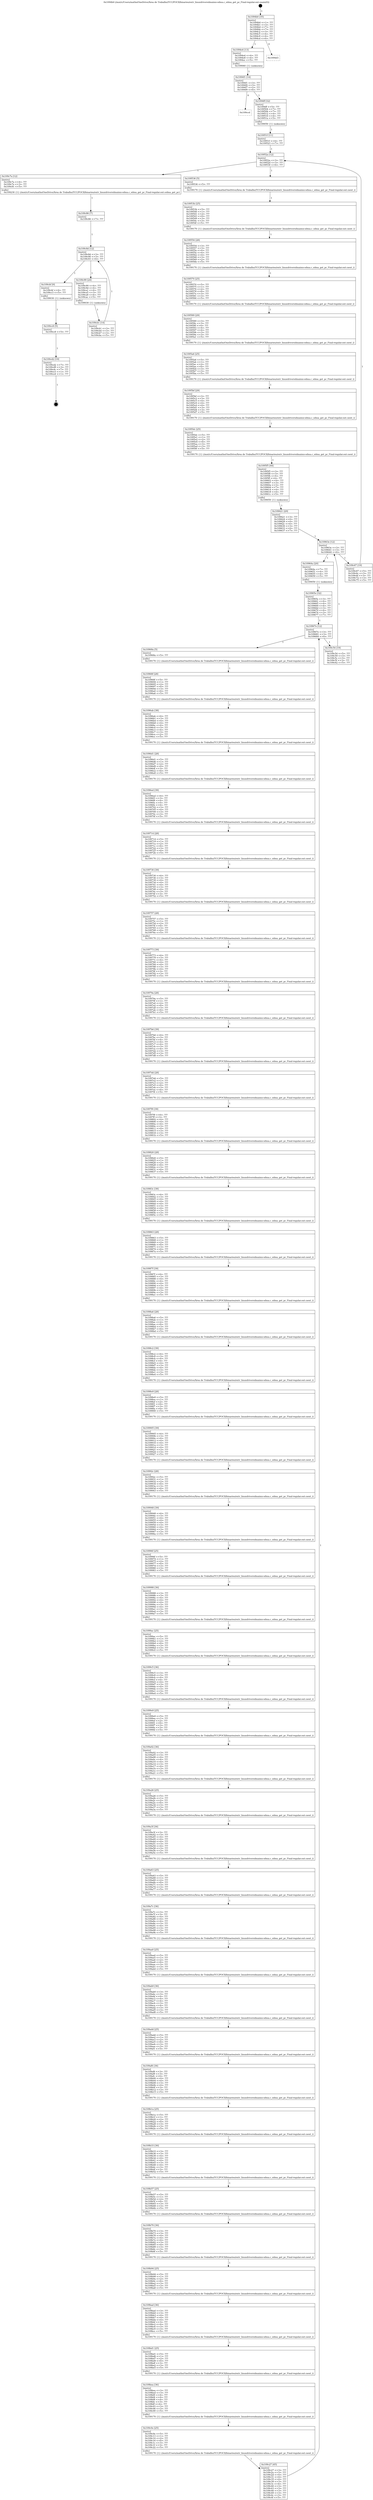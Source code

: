 digraph "0x1094b0" {
  label = "0x1094b0 (/mnt/c/Users/mathe/OneDrive/Área de Trabalho/TCC/POCII/binaries/extr_linuxdriversdmaimx-sdma.c_sdma_get_pc_Final-regular.out::main(0))"
  labelloc = "t"
  node[shape=record]

  Entry [label="",width=0.3,height=0.3,shape=circle,fillcolor=black,style=filled]
  "0x1094b0" [label="{
     0x1094b0 [35]\l
     | [instrs]\l
     &nbsp;&nbsp;0x1094b0 \<+1\>: ???\l
     &nbsp;&nbsp;0x1094b1 \<+3\>: ???\l
     &nbsp;&nbsp;0x1094b4 \<+7\>: ???\l
     &nbsp;&nbsp;0x1094bb \<+7\>: ???\l
     &nbsp;&nbsp;0x1094c2 \<+3\>: ???\l
     &nbsp;&nbsp;0x1094c5 \<+4\>: ???\l
     &nbsp;&nbsp;0x1094c9 \<+4\>: ???\l
     &nbsp;&nbsp;0x1094cd \<+6\>: ???\l
  }"]
  "0x1094e4" [label="{
     0x1094e4 [13]\l
     | [instrs]\l
     &nbsp;&nbsp;0x1094e4 \<+4\>: ???\l
     &nbsp;&nbsp;0x1094e8 \<+4\>: ???\l
     &nbsp;&nbsp;0x1094ec \<+5\>: ???\l
     | [calls]\l
     &nbsp;&nbsp;0x109060 \{1\} (unknown)\l
  }"]
  "0x1094d3" [label="{
     0x1094d3\l
  }", style=dashed]
  "0x1094f1" [label="{
     0x1094f1 [14]\l
     | [instrs]\l
     &nbsp;&nbsp;0x1094f1 \<+3\>: ???\l
     &nbsp;&nbsp;0x1094f4 \<+3\>: ???\l
     &nbsp;&nbsp;0x1094f7 \<+2\>: ???\l
     &nbsp;&nbsp;0x1094f9 \<+6\>: ???\l
  }"]
  "0x109ccd" [label="{
     0x109ccd\l
  }", style=dashed]
  "0x1094ff" [label="{
     0x1094ff [32]\l
     | [instrs]\l
     &nbsp;&nbsp;0x1094ff \<+5\>: ???\l
     &nbsp;&nbsp;0x109504 \<+7\>: ???\l
     &nbsp;&nbsp;0x10950b \<+7\>: ???\l
     &nbsp;&nbsp;0x109512 \<+4\>: ???\l
     &nbsp;&nbsp;0x109516 \<+4\>: ???\l
     &nbsp;&nbsp;0x10951a \<+5\>: ???\l
     | [calls]\l
     &nbsp;&nbsp;0x109050 \{1\} (unknown)\l
  }"]
  Exit [label="",width=0.3,height=0.3,shape=circle,fillcolor=black,style=filled,peripheries=2]
  "0x10952a" [label="{
     0x10952a [12]\l
     | [instrs]\l
     &nbsp;&nbsp;0x10952a \<+3\>: ???\l
     &nbsp;&nbsp;0x10952d \<+3\>: ???\l
     &nbsp;&nbsp;0x109530 \<+6\>: ???\l
  }"]
  "0x109c7a" [label="{
     0x109c7a [12]\l
     | [instrs]\l
     &nbsp;&nbsp;0x109c7a \<+4\>: ???\l
     &nbsp;&nbsp;0x109c7e \<+3\>: ???\l
     &nbsp;&nbsp;0x109c81 \<+5\>: ???\l
     | [calls]\l
     &nbsp;&nbsp;0x109230 \{1\} (/mnt/c/Users/mathe/OneDrive/Área de Trabalho/TCC/POCII/binaries/extr_linuxdriversdmaimx-sdma.c_sdma_get_pc_Final-regular.out::sdma_get_pc)\l
  }"]
  "0x109536" [label="{
     0x109536 [5]\l
     | [instrs]\l
     &nbsp;&nbsp;0x109536 \<+5\>: ???\l
     | [calls]\l
     &nbsp;&nbsp;0x109170 \{1\} (/mnt/c/Users/mathe/OneDrive/Área de Trabalho/TCC/POCII/binaries/extr_linuxdriversdmaimx-sdma.c_sdma_get_pc_Final-regular.out::next_i)\l
  }"]
  "0x10953b" [label="{
     0x10953b [25]\l
     | [instrs]\l
     &nbsp;&nbsp;0x10953b \<+5\>: ???\l
     &nbsp;&nbsp;0x109540 \<+1\>: ???\l
     &nbsp;&nbsp;0x109541 \<+2\>: ???\l
     &nbsp;&nbsp;0x109543 \<+6\>: ???\l
     &nbsp;&nbsp;0x109549 \<+3\>: ???\l
     &nbsp;&nbsp;0x10954c \<+3\>: ???\l
     &nbsp;&nbsp;0x10954f \<+5\>: ???\l
     | [calls]\l
     &nbsp;&nbsp;0x109170 \{1\} (/mnt/c/Users/mathe/OneDrive/Área de Trabalho/TCC/POCII/binaries/extr_linuxdriversdmaimx-sdma.c_sdma_get_pc_Final-regular.out::next_i)\l
  }"]
  "0x109554" [label="{
     0x109554 [28]\l
     | [instrs]\l
     &nbsp;&nbsp;0x109554 \<+3\>: ???\l
     &nbsp;&nbsp;0x109557 \<+3\>: ???\l
     &nbsp;&nbsp;0x10955a \<+4\>: ???\l
     &nbsp;&nbsp;0x10955e \<+4\>: ???\l
     &nbsp;&nbsp;0x109562 \<+4\>: ???\l
     &nbsp;&nbsp;0x109566 \<+3\>: ???\l
     &nbsp;&nbsp;0x109569 \<+2\>: ???\l
     &nbsp;&nbsp;0x10956b \<+5\>: ???\l
     | [calls]\l
     &nbsp;&nbsp;0x109170 \{1\} (/mnt/c/Users/mathe/OneDrive/Área de Trabalho/TCC/POCII/binaries/extr_linuxdriversdmaimx-sdma.c_sdma_get_pc_Final-regular.out::next_i)\l
  }"]
  "0x109570" [label="{
     0x109570 [25]\l
     | [instrs]\l
     &nbsp;&nbsp;0x109570 \<+5\>: ???\l
     &nbsp;&nbsp;0x109575 \<+1\>: ???\l
     &nbsp;&nbsp;0x109576 \<+2\>: ???\l
     &nbsp;&nbsp;0x109578 \<+6\>: ???\l
     &nbsp;&nbsp;0x10957e \<+3\>: ???\l
     &nbsp;&nbsp;0x109581 \<+3\>: ???\l
     &nbsp;&nbsp;0x109584 \<+5\>: ???\l
     | [calls]\l
     &nbsp;&nbsp;0x109170 \{1\} (/mnt/c/Users/mathe/OneDrive/Área de Trabalho/TCC/POCII/binaries/extr_linuxdriversdmaimx-sdma.c_sdma_get_pc_Final-regular.out::next_i)\l
  }"]
  "0x109589" [label="{
     0x109589 [29]\l
     | [instrs]\l
     &nbsp;&nbsp;0x109589 \<+3\>: ???\l
     &nbsp;&nbsp;0x10958c \<+3\>: ???\l
     &nbsp;&nbsp;0x10958f \<+4\>: ???\l
     &nbsp;&nbsp;0x109593 \<+4\>: ???\l
     &nbsp;&nbsp;0x109597 \<+4\>: ???\l
     &nbsp;&nbsp;0x10959b \<+3\>: ???\l
     &nbsp;&nbsp;0x10959e \<+3\>: ???\l
     &nbsp;&nbsp;0x1095a1 \<+5\>: ???\l
     | [calls]\l
     &nbsp;&nbsp;0x109170 \{1\} (/mnt/c/Users/mathe/OneDrive/Área de Trabalho/TCC/POCII/binaries/extr_linuxdriversdmaimx-sdma.c_sdma_get_pc_Final-regular.out::next_i)\l
  }"]
  "0x1095a6" [label="{
     0x1095a6 [25]\l
     | [instrs]\l
     &nbsp;&nbsp;0x1095a6 \<+5\>: ???\l
     &nbsp;&nbsp;0x1095ab \<+1\>: ???\l
     &nbsp;&nbsp;0x1095ac \<+2\>: ???\l
     &nbsp;&nbsp;0x1095ae \<+6\>: ???\l
     &nbsp;&nbsp;0x1095b4 \<+3\>: ???\l
     &nbsp;&nbsp;0x1095b7 \<+3\>: ???\l
     &nbsp;&nbsp;0x1095ba \<+5\>: ???\l
     | [calls]\l
     &nbsp;&nbsp;0x109170 \{1\} (/mnt/c/Users/mathe/OneDrive/Área de Trabalho/TCC/POCII/binaries/extr_linuxdriversdmaimx-sdma.c_sdma_get_pc_Final-regular.out::next_i)\l
  }"]
  "0x1095bf" [label="{
     0x1095bf [29]\l
     | [instrs]\l
     &nbsp;&nbsp;0x1095bf \<+3\>: ???\l
     &nbsp;&nbsp;0x1095c2 \<+3\>: ???\l
     &nbsp;&nbsp;0x1095c5 \<+4\>: ???\l
     &nbsp;&nbsp;0x1095c9 \<+4\>: ???\l
     &nbsp;&nbsp;0x1095cd \<+4\>: ???\l
     &nbsp;&nbsp;0x1095d1 \<+3\>: ???\l
     &nbsp;&nbsp;0x1095d4 \<+3\>: ???\l
     &nbsp;&nbsp;0x1095d7 \<+5\>: ???\l
     | [calls]\l
     &nbsp;&nbsp;0x109170 \{1\} (/mnt/c/Users/mathe/OneDrive/Área de Trabalho/TCC/POCII/binaries/extr_linuxdriversdmaimx-sdma.c_sdma_get_pc_Final-regular.out::next_i)\l
  }"]
  "0x1095dc" [label="{
     0x1095dc [25]\l
     | [instrs]\l
     &nbsp;&nbsp;0x1095dc \<+5\>: ???\l
     &nbsp;&nbsp;0x1095e1 \<+1\>: ???\l
     &nbsp;&nbsp;0x1095e2 \<+2\>: ???\l
     &nbsp;&nbsp;0x1095e4 \<+6\>: ???\l
     &nbsp;&nbsp;0x1095ea \<+3\>: ???\l
     &nbsp;&nbsp;0x1095ed \<+3\>: ???\l
     &nbsp;&nbsp;0x1095f0 \<+5\>: ???\l
     | [calls]\l
     &nbsp;&nbsp;0x109170 \{1\} (/mnt/c/Users/mathe/OneDrive/Área de Trabalho/TCC/POCII/binaries/extr_linuxdriversdmaimx-sdma.c_sdma_get_pc_Final-regular.out::next_i)\l
  }"]
  "0x1095f5" [label="{
     0x1095f5 [44]\l
     | [instrs]\l
     &nbsp;&nbsp;0x1095f5 \<+3\>: ???\l
     &nbsp;&nbsp;0x1095f8 \<+3\>: ???\l
     &nbsp;&nbsp;0x1095fb \<+4\>: ???\l
     &nbsp;&nbsp;0x1095ff \<+4\>: ???\l
     &nbsp;&nbsp;0x109603 \<+4\>: ???\l
     &nbsp;&nbsp;0x109607 \<+3\>: ???\l
     &nbsp;&nbsp;0x10960a \<+3\>: ???\l
     &nbsp;&nbsp;0x10960d \<+7\>: ???\l
     &nbsp;&nbsp;0x109614 \<+4\>: ???\l
     &nbsp;&nbsp;0x109618 \<+4\>: ???\l
     &nbsp;&nbsp;0x10961c \<+5\>: ???\l
     | [calls]\l
     &nbsp;&nbsp;0x109050 \{1\} (unknown)\l
  }"]
  "0x10963e" [label="{
     0x10963e [12]\l
     | [instrs]\l
     &nbsp;&nbsp;0x10963e \<+3\>: ???\l
     &nbsp;&nbsp;0x109641 \<+3\>: ???\l
     &nbsp;&nbsp;0x109644 \<+6\>: ???\l
  }"]
  "0x109c67" [label="{
     0x109c67 [19]\l
     | [instrs]\l
     &nbsp;&nbsp;0x109c67 \<+5\>: ???\l
     &nbsp;&nbsp;0x109c6c \<+3\>: ???\l
     &nbsp;&nbsp;0x109c6f \<+3\>: ???\l
     &nbsp;&nbsp;0x109c72 \<+3\>: ???\l
     &nbsp;&nbsp;0x109c75 \<+5\>: ???\l
  }"]
  "0x10964a" [label="{
     0x10964a [20]\l
     | [instrs]\l
     &nbsp;&nbsp;0x10964a \<+7\>: ???\l
     &nbsp;&nbsp;0x109651 \<+4\>: ???\l
     &nbsp;&nbsp;0x109655 \<+4\>: ???\l
     &nbsp;&nbsp;0x109659 \<+5\>: ???\l
     | [calls]\l
     &nbsp;&nbsp;0x109050 \{1\} (unknown)\l
  }"]
  "0x10967e" [label="{
     0x10967e [12]\l
     | [instrs]\l
     &nbsp;&nbsp;0x10967e \<+3\>: ???\l
     &nbsp;&nbsp;0x109681 \<+3\>: ???\l
     &nbsp;&nbsp;0x109684 \<+6\>: ???\l
  }"]
  "0x109c54" [label="{
     0x109c54 [19]\l
     | [instrs]\l
     &nbsp;&nbsp;0x109c54 \<+5\>: ???\l
     &nbsp;&nbsp;0x109c59 \<+3\>: ???\l
     &nbsp;&nbsp;0x109c5c \<+3\>: ???\l
     &nbsp;&nbsp;0x109c5f \<+3\>: ???\l
     &nbsp;&nbsp;0x109c62 \<+5\>: ???\l
  }"]
  "0x10968a" [label="{
     0x10968a [5]\l
     | [instrs]\l
     &nbsp;&nbsp;0x10968a \<+5\>: ???\l
     | [calls]\l
     &nbsp;&nbsp;0x109170 \{1\} (/mnt/c/Users/mathe/OneDrive/Área de Trabalho/TCC/POCII/binaries/extr_linuxdriversdmaimx-sdma.c_sdma_get_pc_Final-regular.out::next_i)\l
  }"]
  "0x10968f" [label="{
     0x10968f [28]\l
     | [instrs]\l
     &nbsp;&nbsp;0x10968f \<+5\>: ???\l
     &nbsp;&nbsp;0x109694 \<+1\>: ???\l
     &nbsp;&nbsp;0x109695 \<+2\>: ???\l
     &nbsp;&nbsp;0x109697 \<+6\>: ???\l
     &nbsp;&nbsp;0x10969d \<+3\>: ???\l
     &nbsp;&nbsp;0x1096a0 \<+6\>: ???\l
     &nbsp;&nbsp;0x1096a6 \<+5\>: ???\l
     | [calls]\l
     &nbsp;&nbsp;0x109170 \{1\} (/mnt/c/Users/mathe/OneDrive/Área de Trabalho/TCC/POCII/binaries/extr_linuxdriversdmaimx-sdma.c_sdma_get_pc_Final-regular.out::next_i)\l
  }"]
  "0x1096ab" [label="{
     0x1096ab [38]\l
     | [instrs]\l
     &nbsp;&nbsp;0x1096ab \<+6\>: ???\l
     &nbsp;&nbsp;0x1096b1 \<+3\>: ???\l
     &nbsp;&nbsp;0x1096b4 \<+4\>: ???\l
     &nbsp;&nbsp;0x1096b8 \<+4\>: ???\l
     &nbsp;&nbsp;0x1096bc \<+4\>: ???\l
     &nbsp;&nbsp;0x1096c0 \<+3\>: ???\l
     &nbsp;&nbsp;0x1096c3 \<+4\>: ???\l
     &nbsp;&nbsp;0x1096c7 \<+3\>: ???\l
     &nbsp;&nbsp;0x1096ca \<+2\>: ???\l
     &nbsp;&nbsp;0x1096cc \<+5\>: ???\l
     | [calls]\l
     &nbsp;&nbsp;0x109170 \{1\} (/mnt/c/Users/mathe/OneDrive/Área de Trabalho/TCC/POCII/binaries/extr_linuxdriversdmaimx-sdma.c_sdma_get_pc_Final-regular.out::next_i)\l
  }"]
  "0x1096d1" [label="{
     0x1096d1 [28]\l
     | [instrs]\l
     &nbsp;&nbsp;0x1096d1 \<+5\>: ???\l
     &nbsp;&nbsp;0x1096d6 \<+1\>: ???\l
     &nbsp;&nbsp;0x1096d7 \<+2\>: ???\l
     &nbsp;&nbsp;0x1096d9 \<+6\>: ???\l
     &nbsp;&nbsp;0x1096df \<+3\>: ???\l
     &nbsp;&nbsp;0x1096e2 \<+6\>: ???\l
     &nbsp;&nbsp;0x1096e8 \<+5\>: ???\l
     | [calls]\l
     &nbsp;&nbsp;0x109170 \{1\} (/mnt/c/Users/mathe/OneDrive/Área de Trabalho/TCC/POCII/binaries/extr_linuxdriversdmaimx-sdma.c_sdma_get_pc_Final-regular.out::next_i)\l
  }"]
  "0x1096ed" [label="{
     0x1096ed [39]\l
     | [instrs]\l
     &nbsp;&nbsp;0x1096ed \<+6\>: ???\l
     &nbsp;&nbsp;0x1096f3 \<+3\>: ???\l
     &nbsp;&nbsp;0x1096f6 \<+4\>: ???\l
     &nbsp;&nbsp;0x1096fa \<+4\>: ???\l
     &nbsp;&nbsp;0x1096fe \<+4\>: ???\l
     &nbsp;&nbsp;0x109702 \<+3\>: ???\l
     &nbsp;&nbsp;0x109705 \<+4\>: ???\l
     &nbsp;&nbsp;0x109709 \<+3\>: ???\l
     &nbsp;&nbsp;0x10970c \<+3\>: ???\l
     &nbsp;&nbsp;0x10970f \<+5\>: ???\l
     | [calls]\l
     &nbsp;&nbsp;0x109170 \{1\} (/mnt/c/Users/mathe/OneDrive/Área de Trabalho/TCC/POCII/binaries/extr_linuxdriversdmaimx-sdma.c_sdma_get_pc_Final-regular.out::next_i)\l
  }"]
  "0x109714" [label="{
     0x109714 [28]\l
     | [instrs]\l
     &nbsp;&nbsp;0x109714 \<+5\>: ???\l
     &nbsp;&nbsp;0x109719 \<+1\>: ???\l
     &nbsp;&nbsp;0x10971a \<+2\>: ???\l
     &nbsp;&nbsp;0x10971c \<+6\>: ???\l
     &nbsp;&nbsp;0x109722 \<+3\>: ???\l
     &nbsp;&nbsp;0x109725 \<+6\>: ???\l
     &nbsp;&nbsp;0x10972b \<+5\>: ???\l
     | [calls]\l
     &nbsp;&nbsp;0x109170 \{1\} (/mnt/c/Users/mathe/OneDrive/Área de Trabalho/TCC/POCII/binaries/extr_linuxdriversdmaimx-sdma.c_sdma_get_pc_Final-regular.out::next_i)\l
  }"]
  "0x109730" [label="{
     0x109730 [39]\l
     | [instrs]\l
     &nbsp;&nbsp;0x109730 \<+6\>: ???\l
     &nbsp;&nbsp;0x109736 \<+3\>: ???\l
     &nbsp;&nbsp;0x109739 \<+4\>: ???\l
     &nbsp;&nbsp;0x10973d \<+4\>: ???\l
     &nbsp;&nbsp;0x109741 \<+4\>: ???\l
     &nbsp;&nbsp;0x109745 \<+3\>: ???\l
     &nbsp;&nbsp;0x109748 \<+4\>: ???\l
     &nbsp;&nbsp;0x10974c \<+3\>: ???\l
     &nbsp;&nbsp;0x10974f \<+3\>: ???\l
     &nbsp;&nbsp;0x109752 \<+5\>: ???\l
     | [calls]\l
     &nbsp;&nbsp;0x109170 \{1\} (/mnt/c/Users/mathe/OneDrive/Área de Trabalho/TCC/POCII/binaries/extr_linuxdriversdmaimx-sdma.c_sdma_get_pc_Final-regular.out::next_i)\l
  }"]
  "0x109757" [label="{
     0x109757 [28]\l
     | [instrs]\l
     &nbsp;&nbsp;0x109757 \<+5\>: ???\l
     &nbsp;&nbsp;0x10975c \<+1\>: ???\l
     &nbsp;&nbsp;0x10975d \<+2\>: ???\l
     &nbsp;&nbsp;0x10975f \<+6\>: ???\l
     &nbsp;&nbsp;0x109765 \<+3\>: ???\l
     &nbsp;&nbsp;0x109768 \<+6\>: ???\l
     &nbsp;&nbsp;0x10976e \<+5\>: ???\l
     | [calls]\l
     &nbsp;&nbsp;0x109170 \{1\} (/mnt/c/Users/mathe/OneDrive/Área de Trabalho/TCC/POCII/binaries/extr_linuxdriversdmaimx-sdma.c_sdma_get_pc_Final-regular.out::next_i)\l
  }"]
  "0x109773" [label="{
     0x109773 [39]\l
     | [instrs]\l
     &nbsp;&nbsp;0x109773 \<+6\>: ???\l
     &nbsp;&nbsp;0x109779 \<+3\>: ???\l
     &nbsp;&nbsp;0x10977c \<+4\>: ???\l
     &nbsp;&nbsp;0x109780 \<+4\>: ???\l
     &nbsp;&nbsp;0x109784 \<+4\>: ???\l
     &nbsp;&nbsp;0x109788 \<+3\>: ???\l
     &nbsp;&nbsp;0x10978b \<+4\>: ???\l
     &nbsp;&nbsp;0x10978f \<+3\>: ???\l
     &nbsp;&nbsp;0x109792 \<+3\>: ???\l
     &nbsp;&nbsp;0x109795 \<+5\>: ???\l
     | [calls]\l
     &nbsp;&nbsp;0x109170 \{1\} (/mnt/c/Users/mathe/OneDrive/Área de Trabalho/TCC/POCII/binaries/extr_linuxdriversdmaimx-sdma.c_sdma_get_pc_Final-regular.out::next_i)\l
  }"]
  "0x10979a" [label="{
     0x10979a [28]\l
     | [instrs]\l
     &nbsp;&nbsp;0x10979a \<+5\>: ???\l
     &nbsp;&nbsp;0x10979f \<+1\>: ???\l
     &nbsp;&nbsp;0x1097a0 \<+2\>: ???\l
     &nbsp;&nbsp;0x1097a2 \<+6\>: ???\l
     &nbsp;&nbsp;0x1097a8 \<+3\>: ???\l
     &nbsp;&nbsp;0x1097ab \<+6\>: ???\l
     &nbsp;&nbsp;0x1097b1 \<+5\>: ???\l
     | [calls]\l
     &nbsp;&nbsp;0x109170 \{1\} (/mnt/c/Users/mathe/OneDrive/Área de Trabalho/TCC/POCII/binaries/extr_linuxdriversdmaimx-sdma.c_sdma_get_pc_Final-regular.out::next_i)\l
  }"]
  "0x1097b6" [label="{
     0x1097b6 [39]\l
     | [instrs]\l
     &nbsp;&nbsp;0x1097b6 \<+6\>: ???\l
     &nbsp;&nbsp;0x1097bc \<+3\>: ???\l
     &nbsp;&nbsp;0x1097bf \<+4\>: ???\l
     &nbsp;&nbsp;0x1097c3 \<+4\>: ???\l
     &nbsp;&nbsp;0x1097c7 \<+4\>: ???\l
     &nbsp;&nbsp;0x1097cb \<+3\>: ???\l
     &nbsp;&nbsp;0x1097ce \<+4\>: ???\l
     &nbsp;&nbsp;0x1097d2 \<+3\>: ???\l
     &nbsp;&nbsp;0x1097d5 \<+3\>: ???\l
     &nbsp;&nbsp;0x1097d8 \<+5\>: ???\l
     | [calls]\l
     &nbsp;&nbsp;0x109170 \{1\} (/mnt/c/Users/mathe/OneDrive/Área de Trabalho/TCC/POCII/binaries/extr_linuxdriversdmaimx-sdma.c_sdma_get_pc_Final-regular.out::next_i)\l
  }"]
  "0x1097dd" [label="{
     0x1097dd [28]\l
     | [instrs]\l
     &nbsp;&nbsp;0x1097dd \<+5\>: ???\l
     &nbsp;&nbsp;0x1097e2 \<+1\>: ???\l
     &nbsp;&nbsp;0x1097e3 \<+2\>: ???\l
     &nbsp;&nbsp;0x1097e5 \<+6\>: ???\l
     &nbsp;&nbsp;0x1097eb \<+3\>: ???\l
     &nbsp;&nbsp;0x1097ee \<+6\>: ???\l
     &nbsp;&nbsp;0x1097f4 \<+5\>: ???\l
     | [calls]\l
     &nbsp;&nbsp;0x109170 \{1\} (/mnt/c/Users/mathe/OneDrive/Área de Trabalho/TCC/POCII/binaries/extr_linuxdriversdmaimx-sdma.c_sdma_get_pc_Final-regular.out::next_i)\l
  }"]
  "0x1097f9" [label="{
     0x1097f9 [39]\l
     | [instrs]\l
     &nbsp;&nbsp;0x1097f9 \<+6\>: ???\l
     &nbsp;&nbsp;0x1097ff \<+3\>: ???\l
     &nbsp;&nbsp;0x109802 \<+4\>: ???\l
     &nbsp;&nbsp;0x109806 \<+4\>: ???\l
     &nbsp;&nbsp;0x10980a \<+4\>: ???\l
     &nbsp;&nbsp;0x10980e \<+3\>: ???\l
     &nbsp;&nbsp;0x109811 \<+4\>: ???\l
     &nbsp;&nbsp;0x109815 \<+3\>: ???\l
     &nbsp;&nbsp;0x109818 \<+3\>: ???\l
     &nbsp;&nbsp;0x10981b \<+5\>: ???\l
     | [calls]\l
     &nbsp;&nbsp;0x109170 \{1\} (/mnt/c/Users/mathe/OneDrive/Área de Trabalho/TCC/POCII/binaries/extr_linuxdriversdmaimx-sdma.c_sdma_get_pc_Final-regular.out::next_i)\l
  }"]
  "0x109820" [label="{
     0x109820 [28]\l
     | [instrs]\l
     &nbsp;&nbsp;0x109820 \<+5\>: ???\l
     &nbsp;&nbsp;0x109825 \<+1\>: ???\l
     &nbsp;&nbsp;0x109826 \<+2\>: ???\l
     &nbsp;&nbsp;0x109828 \<+6\>: ???\l
     &nbsp;&nbsp;0x10982e \<+3\>: ???\l
     &nbsp;&nbsp;0x109831 \<+6\>: ???\l
     &nbsp;&nbsp;0x109837 \<+5\>: ???\l
     | [calls]\l
     &nbsp;&nbsp;0x109170 \{1\} (/mnt/c/Users/mathe/OneDrive/Área de Trabalho/TCC/POCII/binaries/extr_linuxdriversdmaimx-sdma.c_sdma_get_pc_Final-regular.out::next_i)\l
  }"]
  "0x10983c" [label="{
     0x10983c [39]\l
     | [instrs]\l
     &nbsp;&nbsp;0x10983c \<+6\>: ???\l
     &nbsp;&nbsp;0x109842 \<+3\>: ???\l
     &nbsp;&nbsp;0x109845 \<+4\>: ???\l
     &nbsp;&nbsp;0x109849 \<+4\>: ???\l
     &nbsp;&nbsp;0x10984d \<+4\>: ???\l
     &nbsp;&nbsp;0x109851 \<+3\>: ???\l
     &nbsp;&nbsp;0x109854 \<+4\>: ???\l
     &nbsp;&nbsp;0x109858 \<+3\>: ???\l
     &nbsp;&nbsp;0x10985b \<+3\>: ???\l
     &nbsp;&nbsp;0x10985e \<+5\>: ???\l
     | [calls]\l
     &nbsp;&nbsp;0x109170 \{1\} (/mnt/c/Users/mathe/OneDrive/Área de Trabalho/TCC/POCII/binaries/extr_linuxdriversdmaimx-sdma.c_sdma_get_pc_Final-regular.out::next_i)\l
  }"]
  "0x109863" [label="{
     0x109863 [28]\l
     | [instrs]\l
     &nbsp;&nbsp;0x109863 \<+5\>: ???\l
     &nbsp;&nbsp;0x109868 \<+1\>: ???\l
     &nbsp;&nbsp;0x109869 \<+2\>: ???\l
     &nbsp;&nbsp;0x10986b \<+6\>: ???\l
     &nbsp;&nbsp;0x109871 \<+3\>: ???\l
     &nbsp;&nbsp;0x109874 \<+6\>: ???\l
     &nbsp;&nbsp;0x10987a \<+5\>: ???\l
     | [calls]\l
     &nbsp;&nbsp;0x109170 \{1\} (/mnt/c/Users/mathe/OneDrive/Área de Trabalho/TCC/POCII/binaries/extr_linuxdriversdmaimx-sdma.c_sdma_get_pc_Final-regular.out::next_i)\l
  }"]
  "0x10987f" [label="{
     0x10987f [39]\l
     | [instrs]\l
     &nbsp;&nbsp;0x10987f \<+6\>: ???\l
     &nbsp;&nbsp;0x109885 \<+3\>: ???\l
     &nbsp;&nbsp;0x109888 \<+4\>: ???\l
     &nbsp;&nbsp;0x10988c \<+4\>: ???\l
     &nbsp;&nbsp;0x109890 \<+4\>: ???\l
     &nbsp;&nbsp;0x109894 \<+3\>: ???\l
     &nbsp;&nbsp;0x109897 \<+4\>: ???\l
     &nbsp;&nbsp;0x10989b \<+3\>: ???\l
     &nbsp;&nbsp;0x10989e \<+3\>: ???\l
     &nbsp;&nbsp;0x1098a1 \<+5\>: ???\l
     | [calls]\l
     &nbsp;&nbsp;0x109170 \{1\} (/mnt/c/Users/mathe/OneDrive/Área de Trabalho/TCC/POCII/binaries/extr_linuxdriversdmaimx-sdma.c_sdma_get_pc_Final-regular.out::next_i)\l
  }"]
  "0x1098a6" [label="{
     0x1098a6 [28]\l
     | [instrs]\l
     &nbsp;&nbsp;0x1098a6 \<+5\>: ???\l
     &nbsp;&nbsp;0x1098ab \<+1\>: ???\l
     &nbsp;&nbsp;0x1098ac \<+2\>: ???\l
     &nbsp;&nbsp;0x1098ae \<+6\>: ???\l
     &nbsp;&nbsp;0x1098b4 \<+3\>: ???\l
     &nbsp;&nbsp;0x1098b7 \<+6\>: ???\l
     &nbsp;&nbsp;0x1098bd \<+5\>: ???\l
     | [calls]\l
     &nbsp;&nbsp;0x109170 \{1\} (/mnt/c/Users/mathe/OneDrive/Área de Trabalho/TCC/POCII/binaries/extr_linuxdriversdmaimx-sdma.c_sdma_get_pc_Final-regular.out::next_i)\l
  }"]
  "0x1098c2" [label="{
     0x1098c2 [39]\l
     | [instrs]\l
     &nbsp;&nbsp;0x1098c2 \<+6\>: ???\l
     &nbsp;&nbsp;0x1098c8 \<+3\>: ???\l
     &nbsp;&nbsp;0x1098cb \<+4\>: ???\l
     &nbsp;&nbsp;0x1098cf \<+4\>: ???\l
     &nbsp;&nbsp;0x1098d3 \<+4\>: ???\l
     &nbsp;&nbsp;0x1098d7 \<+3\>: ???\l
     &nbsp;&nbsp;0x1098da \<+4\>: ???\l
     &nbsp;&nbsp;0x1098de \<+3\>: ???\l
     &nbsp;&nbsp;0x1098e1 \<+3\>: ???\l
     &nbsp;&nbsp;0x1098e4 \<+5\>: ???\l
     | [calls]\l
     &nbsp;&nbsp;0x109170 \{1\} (/mnt/c/Users/mathe/OneDrive/Área de Trabalho/TCC/POCII/binaries/extr_linuxdriversdmaimx-sdma.c_sdma_get_pc_Final-regular.out::next_i)\l
  }"]
  "0x1098e9" [label="{
     0x1098e9 [28]\l
     | [instrs]\l
     &nbsp;&nbsp;0x1098e9 \<+5\>: ???\l
     &nbsp;&nbsp;0x1098ee \<+1\>: ???\l
     &nbsp;&nbsp;0x1098ef \<+2\>: ???\l
     &nbsp;&nbsp;0x1098f1 \<+6\>: ???\l
     &nbsp;&nbsp;0x1098f7 \<+3\>: ???\l
     &nbsp;&nbsp;0x1098fa \<+6\>: ???\l
     &nbsp;&nbsp;0x109900 \<+5\>: ???\l
     | [calls]\l
     &nbsp;&nbsp;0x109170 \{1\} (/mnt/c/Users/mathe/OneDrive/Área de Trabalho/TCC/POCII/binaries/extr_linuxdriversdmaimx-sdma.c_sdma_get_pc_Final-regular.out::next_i)\l
  }"]
  "0x109905" [label="{
     0x109905 [39]\l
     | [instrs]\l
     &nbsp;&nbsp;0x109905 \<+6\>: ???\l
     &nbsp;&nbsp;0x10990b \<+3\>: ???\l
     &nbsp;&nbsp;0x10990e \<+4\>: ???\l
     &nbsp;&nbsp;0x109912 \<+4\>: ???\l
     &nbsp;&nbsp;0x109916 \<+4\>: ???\l
     &nbsp;&nbsp;0x10991a \<+3\>: ???\l
     &nbsp;&nbsp;0x10991d \<+4\>: ???\l
     &nbsp;&nbsp;0x109921 \<+3\>: ???\l
     &nbsp;&nbsp;0x109924 \<+3\>: ???\l
     &nbsp;&nbsp;0x109927 \<+5\>: ???\l
     | [calls]\l
     &nbsp;&nbsp;0x109170 \{1\} (/mnt/c/Users/mathe/OneDrive/Área de Trabalho/TCC/POCII/binaries/extr_linuxdriversdmaimx-sdma.c_sdma_get_pc_Final-regular.out::next_i)\l
  }"]
  "0x10992c" [label="{
     0x10992c [28]\l
     | [instrs]\l
     &nbsp;&nbsp;0x10992c \<+5\>: ???\l
     &nbsp;&nbsp;0x109931 \<+1\>: ???\l
     &nbsp;&nbsp;0x109932 \<+2\>: ???\l
     &nbsp;&nbsp;0x109934 \<+6\>: ???\l
     &nbsp;&nbsp;0x10993a \<+3\>: ???\l
     &nbsp;&nbsp;0x10993d \<+6\>: ???\l
     &nbsp;&nbsp;0x109943 \<+5\>: ???\l
     | [calls]\l
     &nbsp;&nbsp;0x109170 \{1\} (/mnt/c/Users/mathe/OneDrive/Área de Trabalho/TCC/POCII/binaries/extr_linuxdriversdmaimx-sdma.c_sdma_get_pc_Final-regular.out::next_i)\l
  }"]
  "0x109948" [label="{
     0x109948 [39]\l
     | [instrs]\l
     &nbsp;&nbsp;0x109948 \<+6\>: ???\l
     &nbsp;&nbsp;0x10994e \<+3\>: ???\l
     &nbsp;&nbsp;0x109951 \<+4\>: ???\l
     &nbsp;&nbsp;0x109955 \<+4\>: ???\l
     &nbsp;&nbsp;0x109959 \<+4\>: ???\l
     &nbsp;&nbsp;0x10995d \<+3\>: ???\l
     &nbsp;&nbsp;0x109960 \<+4\>: ???\l
     &nbsp;&nbsp;0x109964 \<+3\>: ???\l
     &nbsp;&nbsp;0x109967 \<+3\>: ???\l
     &nbsp;&nbsp;0x10996a \<+5\>: ???\l
     | [calls]\l
     &nbsp;&nbsp;0x109170 \{1\} (/mnt/c/Users/mathe/OneDrive/Área de Trabalho/TCC/POCII/binaries/extr_linuxdriversdmaimx-sdma.c_sdma_get_pc_Final-regular.out::next_i)\l
  }"]
  "0x10996f" [label="{
     0x10996f [25]\l
     | [instrs]\l
     &nbsp;&nbsp;0x10996f \<+5\>: ???\l
     &nbsp;&nbsp;0x109974 \<+1\>: ???\l
     &nbsp;&nbsp;0x109975 \<+2\>: ???\l
     &nbsp;&nbsp;0x109977 \<+6\>: ???\l
     &nbsp;&nbsp;0x10997d \<+3\>: ???\l
     &nbsp;&nbsp;0x109980 \<+3\>: ???\l
     &nbsp;&nbsp;0x109983 \<+5\>: ???\l
     | [calls]\l
     &nbsp;&nbsp;0x109170 \{1\} (/mnt/c/Users/mathe/OneDrive/Área de Trabalho/TCC/POCII/binaries/extr_linuxdriversdmaimx-sdma.c_sdma_get_pc_Final-regular.out::next_i)\l
  }"]
  "0x109988" [label="{
     0x109988 [36]\l
     | [instrs]\l
     &nbsp;&nbsp;0x109988 \<+3\>: ???\l
     &nbsp;&nbsp;0x10998b \<+3\>: ???\l
     &nbsp;&nbsp;0x10998e \<+4\>: ???\l
     &nbsp;&nbsp;0x109992 \<+4\>: ???\l
     &nbsp;&nbsp;0x109996 \<+4\>: ???\l
     &nbsp;&nbsp;0x10999a \<+3\>: ???\l
     &nbsp;&nbsp;0x10999d \<+4\>: ???\l
     &nbsp;&nbsp;0x1099a1 \<+3\>: ???\l
     &nbsp;&nbsp;0x1099a4 \<+3\>: ???\l
     &nbsp;&nbsp;0x1099a7 \<+5\>: ???\l
     | [calls]\l
     &nbsp;&nbsp;0x109170 \{1\} (/mnt/c/Users/mathe/OneDrive/Área de Trabalho/TCC/POCII/binaries/extr_linuxdriversdmaimx-sdma.c_sdma_get_pc_Final-regular.out::next_i)\l
  }"]
  "0x1099ac" [label="{
     0x1099ac [25]\l
     | [instrs]\l
     &nbsp;&nbsp;0x1099ac \<+5\>: ???\l
     &nbsp;&nbsp;0x1099b1 \<+1\>: ???\l
     &nbsp;&nbsp;0x1099b2 \<+2\>: ???\l
     &nbsp;&nbsp;0x1099b4 \<+6\>: ???\l
     &nbsp;&nbsp;0x1099ba \<+3\>: ???\l
     &nbsp;&nbsp;0x1099bd \<+3\>: ???\l
     &nbsp;&nbsp;0x1099c0 \<+5\>: ???\l
     | [calls]\l
     &nbsp;&nbsp;0x109170 \{1\} (/mnt/c/Users/mathe/OneDrive/Área de Trabalho/TCC/POCII/binaries/extr_linuxdriversdmaimx-sdma.c_sdma_get_pc_Final-regular.out::next_i)\l
  }"]
  "0x1099c5" [label="{
     0x1099c5 [36]\l
     | [instrs]\l
     &nbsp;&nbsp;0x1099c5 \<+3\>: ???\l
     &nbsp;&nbsp;0x1099c8 \<+3\>: ???\l
     &nbsp;&nbsp;0x1099cb \<+4\>: ???\l
     &nbsp;&nbsp;0x1099cf \<+4\>: ???\l
     &nbsp;&nbsp;0x1099d3 \<+4\>: ???\l
     &nbsp;&nbsp;0x1099d7 \<+3\>: ???\l
     &nbsp;&nbsp;0x1099da \<+4\>: ???\l
     &nbsp;&nbsp;0x1099de \<+3\>: ???\l
     &nbsp;&nbsp;0x1099e1 \<+3\>: ???\l
     &nbsp;&nbsp;0x1099e4 \<+5\>: ???\l
     | [calls]\l
     &nbsp;&nbsp;0x109170 \{1\} (/mnt/c/Users/mathe/OneDrive/Área de Trabalho/TCC/POCII/binaries/extr_linuxdriversdmaimx-sdma.c_sdma_get_pc_Final-regular.out::next_i)\l
  }"]
  "0x1099e9" [label="{
     0x1099e9 [25]\l
     | [instrs]\l
     &nbsp;&nbsp;0x1099e9 \<+5\>: ???\l
     &nbsp;&nbsp;0x1099ee \<+1\>: ???\l
     &nbsp;&nbsp;0x1099ef \<+2\>: ???\l
     &nbsp;&nbsp;0x1099f1 \<+6\>: ???\l
     &nbsp;&nbsp;0x1099f7 \<+3\>: ???\l
     &nbsp;&nbsp;0x1099fa \<+3\>: ???\l
     &nbsp;&nbsp;0x1099fd \<+5\>: ???\l
     | [calls]\l
     &nbsp;&nbsp;0x109170 \{1\} (/mnt/c/Users/mathe/OneDrive/Área de Trabalho/TCC/POCII/binaries/extr_linuxdriversdmaimx-sdma.c_sdma_get_pc_Final-regular.out::next_i)\l
  }"]
  "0x109a02" [label="{
     0x109a02 [36]\l
     | [instrs]\l
     &nbsp;&nbsp;0x109a02 \<+3\>: ???\l
     &nbsp;&nbsp;0x109a05 \<+3\>: ???\l
     &nbsp;&nbsp;0x109a08 \<+4\>: ???\l
     &nbsp;&nbsp;0x109a0c \<+4\>: ???\l
     &nbsp;&nbsp;0x109a10 \<+4\>: ???\l
     &nbsp;&nbsp;0x109a14 \<+3\>: ???\l
     &nbsp;&nbsp;0x109a17 \<+4\>: ???\l
     &nbsp;&nbsp;0x109a1b \<+3\>: ???\l
     &nbsp;&nbsp;0x109a1e \<+3\>: ???\l
     &nbsp;&nbsp;0x109a21 \<+5\>: ???\l
     | [calls]\l
     &nbsp;&nbsp;0x109170 \{1\} (/mnt/c/Users/mathe/OneDrive/Área de Trabalho/TCC/POCII/binaries/extr_linuxdriversdmaimx-sdma.c_sdma_get_pc_Final-regular.out::next_i)\l
  }"]
  "0x109a26" [label="{
     0x109a26 [25]\l
     | [instrs]\l
     &nbsp;&nbsp;0x109a26 \<+5\>: ???\l
     &nbsp;&nbsp;0x109a2b \<+1\>: ???\l
     &nbsp;&nbsp;0x109a2c \<+2\>: ???\l
     &nbsp;&nbsp;0x109a2e \<+6\>: ???\l
     &nbsp;&nbsp;0x109a34 \<+3\>: ???\l
     &nbsp;&nbsp;0x109a37 \<+3\>: ???\l
     &nbsp;&nbsp;0x109a3a \<+5\>: ???\l
     | [calls]\l
     &nbsp;&nbsp;0x109170 \{1\} (/mnt/c/Users/mathe/OneDrive/Área de Trabalho/TCC/POCII/binaries/extr_linuxdriversdmaimx-sdma.c_sdma_get_pc_Final-regular.out::next_i)\l
  }"]
  "0x109a3f" [label="{
     0x109a3f [36]\l
     | [instrs]\l
     &nbsp;&nbsp;0x109a3f \<+3\>: ???\l
     &nbsp;&nbsp;0x109a42 \<+3\>: ???\l
     &nbsp;&nbsp;0x109a45 \<+4\>: ???\l
     &nbsp;&nbsp;0x109a49 \<+4\>: ???\l
     &nbsp;&nbsp;0x109a4d \<+4\>: ???\l
     &nbsp;&nbsp;0x109a51 \<+3\>: ???\l
     &nbsp;&nbsp;0x109a54 \<+4\>: ???\l
     &nbsp;&nbsp;0x109a58 \<+3\>: ???\l
     &nbsp;&nbsp;0x109a5b \<+3\>: ???\l
     &nbsp;&nbsp;0x109a5e \<+5\>: ???\l
     | [calls]\l
     &nbsp;&nbsp;0x109170 \{1\} (/mnt/c/Users/mathe/OneDrive/Área de Trabalho/TCC/POCII/binaries/extr_linuxdriversdmaimx-sdma.c_sdma_get_pc_Final-regular.out::next_i)\l
  }"]
  "0x109a63" [label="{
     0x109a63 [25]\l
     | [instrs]\l
     &nbsp;&nbsp;0x109a63 \<+5\>: ???\l
     &nbsp;&nbsp;0x109a68 \<+1\>: ???\l
     &nbsp;&nbsp;0x109a69 \<+2\>: ???\l
     &nbsp;&nbsp;0x109a6b \<+6\>: ???\l
     &nbsp;&nbsp;0x109a71 \<+3\>: ???\l
     &nbsp;&nbsp;0x109a74 \<+3\>: ???\l
     &nbsp;&nbsp;0x109a77 \<+5\>: ???\l
     | [calls]\l
     &nbsp;&nbsp;0x109170 \{1\} (/mnt/c/Users/mathe/OneDrive/Área de Trabalho/TCC/POCII/binaries/extr_linuxdriversdmaimx-sdma.c_sdma_get_pc_Final-regular.out::next_i)\l
  }"]
  "0x109a7c" [label="{
     0x109a7c [36]\l
     | [instrs]\l
     &nbsp;&nbsp;0x109a7c \<+3\>: ???\l
     &nbsp;&nbsp;0x109a7f \<+3\>: ???\l
     &nbsp;&nbsp;0x109a82 \<+4\>: ???\l
     &nbsp;&nbsp;0x109a86 \<+4\>: ???\l
     &nbsp;&nbsp;0x109a8a \<+4\>: ???\l
     &nbsp;&nbsp;0x109a8e \<+3\>: ???\l
     &nbsp;&nbsp;0x109a91 \<+4\>: ???\l
     &nbsp;&nbsp;0x109a95 \<+3\>: ???\l
     &nbsp;&nbsp;0x109a98 \<+3\>: ???\l
     &nbsp;&nbsp;0x109a9b \<+5\>: ???\l
     | [calls]\l
     &nbsp;&nbsp;0x109170 \{1\} (/mnt/c/Users/mathe/OneDrive/Área de Trabalho/TCC/POCII/binaries/extr_linuxdriversdmaimx-sdma.c_sdma_get_pc_Final-regular.out::next_i)\l
  }"]
  "0x109aa0" [label="{
     0x109aa0 [25]\l
     | [instrs]\l
     &nbsp;&nbsp;0x109aa0 \<+5\>: ???\l
     &nbsp;&nbsp;0x109aa5 \<+1\>: ???\l
     &nbsp;&nbsp;0x109aa6 \<+2\>: ???\l
     &nbsp;&nbsp;0x109aa8 \<+6\>: ???\l
     &nbsp;&nbsp;0x109aae \<+3\>: ???\l
     &nbsp;&nbsp;0x109ab1 \<+3\>: ???\l
     &nbsp;&nbsp;0x109ab4 \<+5\>: ???\l
     | [calls]\l
     &nbsp;&nbsp;0x109170 \{1\} (/mnt/c/Users/mathe/OneDrive/Área de Trabalho/TCC/POCII/binaries/extr_linuxdriversdmaimx-sdma.c_sdma_get_pc_Final-regular.out::next_i)\l
  }"]
  "0x109ab9" [label="{
     0x109ab9 [36]\l
     | [instrs]\l
     &nbsp;&nbsp;0x109ab9 \<+3\>: ???\l
     &nbsp;&nbsp;0x109abc \<+3\>: ???\l
     &nbsp;&nbsp;0x109abf \<+4\>: ???\l
     &nbsp;&nbsp;0x109ac3 \<+4\>: ???\l
     &nbsp;&nbsp;0x109ac7 \<+4\>: ???\l
     &nbsp;&nbsp;0x109acb \<+3\>: ???\l
     &nbsp;&nbsp;0x109ace \<+4\>: ???\l
     &nbsp;&nbsp;0x109ad2 \<+3\>: ???\l
     &nbsp;&nbsp;0x109ad5 \<+3\>: ???\l
     &nbsp;&nbsp;0x109ad8 \<+5\>: ???\l
     | [calls]\l
     &nbsp;&nbsp;0x109170 \{1\} (/mnt/c/Users/mathe/OneDrive/Área de Trabalho/TCC/POCII/binaries/extr_linuxdriversdmaimx-sdma.c_sdma_get_pc_Final-regular.out::next_i)\l
  }"]
  "0x109add" [label="{
     0x109add [25]\l
     | [instrs]\l
     &nbsp;&nbsp;0x109add \<+5\>: ???\l
     &nbsp;&nbsp;0x109ae2 \<+1\>: ???\l
     &nbsp;&nbsp;0x109ae3 \<+2\>: ???\l
     &nbsp;&nbsp;0x109ae5 \<+6\>: ???\l
     &nbsp;&nbsp;0x109aeb \<+3\>: ???\l
     &nbsp;&nbsp;0x109aee \<+3\>: ???\l
     &nbsp;&nbsp;0x109af1 \<+5\>: ???\l
     | [calls]\l
     &nbsp;&nbsp;0x109170 \{1\} (/mnt/c/Users/mathe/OneDrive/Área de Trabalho/TCC/POCII/binaries/extr_linuxdriversdmaimx-sdma.c_sdma_get_pc_Final-regular.out::next_i)\l
  }"]
  "0x109af6" [label="{
     0x109af6 [36]\l
     | [instrs]\l
     &nbsp;&nbsp;0x109af6 \<+3\>: ???\l
     &nbsp;&nbsp;0x109af9 \<+3\>: ???\l
     &nbsp;&nbsp;0x109afc \<+4\>: ???\l
     &nbsp;&nbsp;0x109b00 \<+4\>: ???\l
     &nbsp;&nbsp;0x109b04 \<+4\>: ???\l
     &nbsp;&nbsp;0x109b08 \<+3\>: ???\l
     &nbsp;&nbsp;0x109b0b \<+4\>: ???\l
     &nbsp;&nbsp;0x109b0f \<+3\>: ???\l
     &nbsp;&nbsp;0x109b12 \<+3\>: ???\l
     &nbsp;&nbsp;0x109b15 \<+5\>: ???\l
     | [calls]\l
     &nbsp;&nbsp;0x109170 \{1\} (/mnt/c/Users/mathe/OneDrive/Área de Trabalho/TCC/POCII/binaries/extr_linuxdriversdmaimx-sdma.c_sdma_get_pc_Final-regular.out::next_i)\l
  }"]
  "0x109b1a" [label="{
     0x109b1a [25]\l
     | [instrs]\l
     &nbsp;&nbsp;0x109b1a \<+5\>: ???\l
     &nbsp;&nbsp;0x109b1f \<+1\>: ???\l
     &nbsp;&nbsp;0x109b20 \<+2\>: ???\l
     &nbsp;&nbsp;0x109b22 \<+6\>: ???\l
     &nbsp;&nbsp;0x109b28 \<+3\>: ???\l
     &nbsp;&nbsp;0x109b2b \<+3\>: ???\l
     &nbsp;&nbsp;0x109b2e \<+5\>: ???\l
     | [calls]\l
     &nbsp;&nbsp;0x109170 \{1\} (/mnt/c/Users/mathe/OneDrive/Área de Trabalho/TCC/POCII/binaries/extr_linuxdriversdmaimx-sdma.c_sdma_get_pc_Final-regular.out::next_i)\l
  }"]
  "0x109b33" [label="{
     0x109b33 [36]\l
     | [instrs]\l
     &nbsp;&nbsp;0x109b33 \<+3\>: ???\l
     &nbsp;&nbsp;0x109b36 \<+3\>: ???\l
     &nbsp;&nbsp;0x109b39 \<+4\>: ???\l
     &nbsp;&nbsp;0x109b3d \<+4\>: ???\l
     &nbsp;&nbsp;0x109b41 \<+4\>: ???\l
     &nbsp;&nbsp;0x109b45 \<+3\>: ???\l
     &nbsp;&nbsp;0x109b48 \<+4\>: ???\l
     &nbsp;&nbsp;0x109b4c \<+3\>: ???\l
     &nbsp;&nbsp;0x109b4f \<+3\>: ???\l
     &nbsp;&nbsp;0x109b52 \<+5\>: ???\l
     | [calls]\l
     &nbsp;&nbsp;0x109170 \{1\} (/mnt/c/Users/mathe/OneDrive/Área de Trabalho/TCC/POCII/binaries/extr_linuxdriversdmaimx-sdma.c_sdma_get_pc_Final-regular.out::next_i)\l
  }"]
  "0x109b57" [label="{
     0x109b57 [25]\l
     | [instrs]\l
     &nbsp;&nbsp;0x109b57 \<+5\>: ???\l
     &nbsp;&nbsp;0x109b5c \<+1\>: ???\l
     &nbsp;&nbsp;0x109b5d \<+2\>: ???\l
     &nbsp;&nbsp;0x109b5f \<+6\>: ???\l
     &nbsp;&nbsp;0x109b65 \<+3\>: ???\l
     &nbsp;&nbsp;0x109b68 \<+3\>: ???\l
     &nbsp;&nbsp;0x109b6b \<+5\>: ???\l
     | [calls]\l
     &nbsp;&nbsp;0x109170 \{1\} (/mnt/c/Users/mathe/OneDrive/Área de Trabalho/TCC/POCII/binaries/extr_linuxdriversdmaimx-sdma.c_sdma_get_pc_Final-regular.out::next_i)\l
  }"]
  "0x109b70" [label="{
     0x109b70 [36]\l
     | [instrs]\l
     &nbsp;&nbsp;0x109b70 \<+3\>: ???\l
     &nbsp;&nbsp;0x109b73 \<+3\>: ???\l
     &nbsp;&nbsp;0x109b76 \<+4\>: ???\l
     &nbsp;&nbsp;0x109b7a \<+4\>: ???\l
     &nbsp;&nbsp;0x109b7e \<+4\>: ???\l
     &nbsp;&nbsp;0x109b82 \<+3\>: ???\l
     &nbsp;&nbsp;0x109b85 \<+4\>: ???\l
     &nbsp;&nbsp;0x109b89 \<+3\>: ???\l
     &nbsp;&nbsp;0x109b8c \<+3\>: ???\l
     &nbsp;&nbsp;0x109b8f \<+5\>: ???\l
     | [calls]\l
     &nbsp;&nbsp;0x109170 \{1\} (/mnt/c/Users/mathe/OneDrive/Área de Trabalho/TCC/POCII/binaries/extr_linuxdriversdmaimx-sdma.c_sdma_get_pc_Final-regular.out::next_i)\l
  }"]
  "0x109b94" [label="{
     0x109b94 [25]\l
     | [instrs]\l
     &nbsp;&nbsp;0x109b94 \<+5\>: ???\l
     &nbsp;&nbsp;0x109b99 \<+1\>: ???\l
     &nbsp;&nbsp;0x109b9a \<+2\>: ???\l
     &nbsp;&nbsp;0x109b9c \<+6\>: ???\l
     &nbsp;&nbsp;0x109ba2 \<+3\>: ???\l
     &nbsp;&nbsp;0x109ba5 \<+3\>: ???\l
     &nbsp;&nbsp;0x109ba8 \<+5\>: ???\l
     | [calls]\l
     &nbsp;&nbsp;0x109170 \{1\} (/mnt/c/Users/mathe/OneDrive/Área de Trabalho/TCC/POCII/binaries/extr_linuxdriversdmaimx-sdma.c_sdma_get_pc_Final-regular.out::next_i)\l
  }"]
  "0x109bad" [label="{
     0x109bad [36]\l
     | [instrs]\l
     &nbsp;&nbsp;0x109bad \<+3\>: ???\l
     &nbsp;&nbsp;0x109bb0 \<+3\>: ???\l
     &nbsp;&nbsp;0x109bb3 \<+4\>: ???\l
     &nbsp;&nbsp;0x109bb7 \<+4\>: ???\l
     &nbsp;&nbsp;0x109bbb \<+4\>: ???\l
     &nbsp;&nbsp;0x109bbf \<+3\>: ???\l
     &nbsp;&nbsp;0x109bc2 \<+4\>: ???\l
     &nbsp;&nbsp;0x109bc6 \<+3\>: ???\l
     &nbsp;&nbsp;0x109bc9 \<+3\>: ???\l
     &nbsp;&nbsp;0x109bcc \<+5\>: ???\l
     | [calls]\l
     &nbsp;&nbsp;0x109170 \{1\} (/mnt/c/Users/mathe/OneDrive/Área de Trabalho/TCC/POCII/binaries/extr_linuxdriversdmaimx-sdma.c_sdma_get_pc_Final-regular.out::next_i)\l
  }"]
  "0x109bd1" [label="{
     0x109bd1 [25]\l
     | [instrs]\l
     &nbsp;&nbsp;0x109bd1 \<+5\>: ???\l
     &nbsp;&nbsp;0x109bd6 \<+1\>: ???\l
     &nbsp;&nbsp;0x109bd7 \<+2\>: ???\l
     &nbsp;&nbsp;0x109bd9 \<+6\>: ???\l
     &nbsp;&nbsp;0x109bdf \<+3\>: ???\l
     &nbsp;&nbsp;0x109be2 \<+3\>: ???\l
     &nbsp;&nbsp;0x109be5 \<+5\>: ???\l
     | [calls]\l
     &nbsp;&nbsp;0x109170 \{1\} (/mnt/c/Users/mathe/OneDrive/Área de Trabalho/TCC/POCII/binaries/extr_linuxdriversdmaimx-sdma.c_sdma_get_pc_Final-regular.out::next_i)\l
  }"]
  "0x109bea" [label="{
     0x109bea [36]\l
     | [instrs]\l
     &nbsp;&nbsp;0x109bea \<+3\>: ???\l
     &nbsp;&nbsp;0x109bed \<+3\>: ???\l
     &nbsp;&nbsp;0x109bf0 \<+4\>: ???\l
     &nbsp;&nbsp;0x109bf4 \<+4\>: ???\l
     &nbsp;&nbsp;0x109bf8 \<+4\>: ???\l
     &nbsp;&nbsp;0x109bfc \<+3\>: ???\l
     &nbsp;&nbsp;0x109bff \<+4\>: ???\l
     &nbsp;&nbsp;0x109c03 \<+3\>: ???\l
     &nbsp;&nbsp;0x109c06 \<+3\>: ???\l
     &nbsp;&nbsp;0x109c09 \<+5\>: ???\l
     | [calls]\l
     &nbsp;&nbsp;0x109170 \{1\} (/mnt/c/Users/mathe/OneDrive/Área de Trabalho/TCC/POCII/binaries/extr_linuxdriversdmaimx-sdma.c_sdma_get_pc_Final-regular.out::next_i)\l
  }"]
  "0x109c0e" [label="{
     0x109c0e [25]\l
     | [instrs]\l
     &nbsp;&nbsp;0x109c0e \<+5\>: ???\l
     &nbsp;&nbsp;0x109c13 \<+1\>: ???\l
     &nbsp;&nbsp;0x109c14 \<+2\>: ???\l
     &nbsp;&nbsp;0x109c16 \<+6\>: ???\l
     &nbsp;&nbsp;0x109c1c \<+3\>: ???\l
     &nbsp;&nbsp;0x109c1f \<+3\>: ???\l
     &nbsp;&nbsp;0x109c22 \<+5\>: ???\l
     | [calls]\l
     &nbsp;&nbsp;0x109170 \{1\} (/mnt/c/Users/mathe/OneDrive/Área de Trabalho/TCC/POCII/binaries/extr_linuxdriversdmaimx-sdma.c_sdma_get_pc_Final-regular.out::next_i)\l
  }"]
  "0x109c27" [label="{
     0x109c27 [45]\l
     | [instrs]\l
     &nbsp;&nbsp;0x109c27 \<+3\>: ???\l
     &nbsp;&nbsp;0x109c2a \<+3\>: ???\l
     &nbsp;&nbsp;0x109c2d \<+4\>: ???\l
     &nbsp;&nbsp;0x109c31 \<+4\>: ???\l
     &nbsp;&nbsp;0x109c35 \<+4\>: ???\l
     &nbsp;&nbsp;0x109c39 \<+3\>: ???\l
     &nbsp;&nbsp;0x109c3c \<+4\>: ???\l
     &nbsp;&nbsp;0x109c40 \<+3\>: ???\l
     &nbsp;&nbsp;0x109c43 \<+3\>: ???\l
     &nbsp;&nbsp;0x109c46 \<+3\>: ???\l
     &nbsp;&nbsp;0x109c49 \<+3\>: ???\l
     &nbsp;&nbsp;0x109c4c \<+3\>: ???\l
     &nbsp;&nbsp;0x109c4f \<+5\>: ???\l
  }"]
  "0x10965e" [label="{
     0x10965e [32]\l
     | [instrs]\l
     &nbsp;&nbsp;0x10965e \<+3\>: ???\l
     &nbsp;&nbsp;0x109661 \<+4\>: ???\l
     &nbsp;&nbsp;0x109665 \<+4\>: ???\l
     &nbsp;&nbsp;0x109669 \<+4\>: ???\l
     &nbsp;&nbsp;0x10966d \<+3\>: ???\l
     &nbsp;&nbsp;0x109670 \<+4\>: ???\l
     &nbsp;&nbsp;0x109674 \<+3\>: ???\l
     &nbsp;&nbsp;0x109677 \<+7\>: ???\l
  }"]
  "0x109cd2" [label="{
     0x109cd2 [19]\l
     | [instrs]\l
     &nbsp;&nbsp;0x109cd2 \<+7\>: ???\l
     &nbsp;&nbsp;0x109cd9 \<+3\>: ???\l
     &nbsp;&nbsp;0x109cdc \<+7\>: ???\l
     &nbsp;&nbsp;0x109ce3 \<+1\>: ???\l
     &nbsp;&nbsp;0x109ce4 \<+1\>: ???\l
  }"]
  "0x109621" [label="{
     0x109621 [29]\l
     | [instrs]\l
     &nbsp;&nbsp;0x109621 \<+3\>: ???\l
     &nbsp;&nbsp;0x109624 \<+4\>: ???\l
     &nbsp;&nbsp;0x109628 \<+4\>: ???\l
     &nbsp;&nbsp;0x10962c \<+4\>: ???\l
     &nbsp;&nbsp;0x109630 \<+3\>: ???\l
     &nbsp;&nbsp;0x109633 \<+4\>: ???\l
     &nbsp;&nbsp;0x109637 \<+7\>: ???\l
  }"]
  "0x109cc8" [label="{
     0x109cc8 [5]\l
     | [instrs]\l
     &nbsp;&nbsp;0x109cc8 \<+5\>: ???\l
  }"]
  "0x10951f" [label="{
     0x10951f [11]\l
     | [instrs]\l
     &nbsp;&nbsp;0x10951f \<+4\>: ???\l
     &nbsp;&nbsp;0x109523 \<+7\>: ???\l
  }"]
  "0x109c8d" [label="{
     0x109c8d [12]\l
     | [instrs]\l
     &nbsp;&nbsp;0x109c8d \<+3\>: ???\l
     &nbsp;&nbsp;0x109c90 \<+3\>: ???\l
     &nbsp;&nbsp;0x109c93 \<+6\>: ???\l
  }"]
  "0x109cbf" [label="{
     0x109cbf [9]\l
     | [instrs]\l
     &nbsp;&nbsp;0x109cbf \<+4\>: ???\l
     &nbsp;&nbsp;0x109cc3 \<+5\>: ???\l
     | [calls]\l
     &nbsp;&nbsp;0x109030 \{1\} (unknown)\l
  }"]
  "0x109c99" [label="{
     0x109c99 [24]\l
     | [instrs]\l
     &nbsp;&nbsp;0x109c99 \<+4\>: ???\l
     &nbsp;&nbsp;0x109c9d \<+4\>: ???\l
     &nbsp;&nbsp;0x109ca1 \<+4\>: ???\l
     &nbsp;&nbsp;0x109ca5 \<+3\>: ???\l
     &nbsp;&nbsp;0x109ca8 \<+4\>: ???\l
     &nbsp;&nbsp;0x109cac \<+5\>: ???\l
     | [calls]\l
     &nbsp;&nbsp;0x109030 \{1\} (unknown)\l
  }"]
  "0x109cb1" [label="{
     0x109cb1 [14]\l
     | [instrs]\l
     &nbsp;&nbsp;0x109cb1 \<+3\>: ???\l
     &nbsp;&nbsp;0x109cb4 \<+3\>: ???\l
     &nbsp;&nbsp;0x109cb7 \<+3\>: ???\l
     &nbsp;&nbsp;0x109cba \<+5\>: ???\l
  }"]
  "0x109c86" [label="{
     0x109c86 [7]\l
     | [instrs]\l
     &nbsp;&nbsp;0x109c86 \<+7\>: ???\l
  }"]
  Entry -> "0x1094b0" [label=" 1"]
  "0x1094b0" -> "0x1094e4" [label=" 1"]
  "0x1094b0" -> "0x1094d3" [label=" 0"]
  "0x1094e4" -> "0x1094f1" [label=" 1"]
  "0x1094f1" -> "0x109ccd" [label=" 0"]
  "0x1094f1" -> "0x1094ff" [label=" 1"]
  "0x109cd2" -> Exit [label=" 1"]
  "0x1094ff" -> "0x10951f" [label=" 1"]
  "0x10952a" -> "0x109c7a" [label=" 1"]
  "0x10952a" -> "0x109536" [label=" 1"]
  "0x109536" -> "0x10953b" [label=" 1"]
  "0x10953b" -> "0x109554" [label=" 1"]
  "0x109554" -> "0x109570" [label=" 1"]
  "0x109570" -> "0x109589" [label=" 1"]
  "0x109589" -> "0x1095a6" [label=" 1"]
  "0x1095a6" -> "0x1095bf" [label=" 1"]
  "0x1095bf" -> "0x1095dc" [label=" 1"]
  "0x1095dc" -> "0x1095f5" [label=" 1"]
  "0x1095f5" -> "0x109621" [label=" 1"]
  "0x10963e" -> "0x109c67" [label=" 1"]
  "0x10963e" -> "0x10964a" [label=" 1"]
  "0x10964a" -> "0x10965e" [label=" 1"]
  "0x10967e" -> "0x109c54" [label=" 1"]
  "0x10967e" -> "0x10968a" [label=" 1"]
  "0x10968a" -> "0x10968f" [label=" 1"]
  "0x10968f" -> "0x1096ab" [label=" 1"]
  "0x1096ab" -> "0x1096d1" [label=" 1"]
  "0x1096d1" -> "0x1096ed" [label=" 1"]
  "0x1096ed" -> "0x109714" [label=" 1"]
  "0x109714" -> "0x109730" [label=" 1"]
  "0x109730" -> "0x109757" [label=" 1"]
  "0x109757" -> "0x109773" [label=" 1"]
  "0x109773" -> "0x10979a" [label=" 1"]
  "0x10979a" -> "0x1097b6" [label=" 1"]
  "0x1097b6" -> "0x1097dd" [label=" 1"]
  "0x1097dd" -> "0x1097f9" [label=" 1"]
  "0x1097f9" -> "0x109820" [label=" 1"]
  "0x109820" -> "0x10983c" [label=" 1"]
  "0x10983c" -> "0x109863" [label=" 1"]
  "0x109863" -> "0x10987f" [label=" 1"]
  "0x10987f" -> "0x1098a6" [label=" 1"]
  "0x1098a6" -> "0x1098c2" [label=" 1"]
  "0x1098c2" -> "0x1098e9" [label=" 1"]
  "0x1098e9" -> "0x109905" [label=" 1"]
  "0x109905" -> "0x10992c" [label=" 1"]
  "0x10992c" -> "0x109948" [label=" 1"]
  "0x109948" -> "0x10996f" [label=" 1"]
  "0x10996f" -> "0x109988" [label=" 1"]
  "0x109988" -> "0x1099ac" [label=" 1"]
  "0x1099ac" -> "0x1099c5" [label=" 1"]
  "0x1099c5" -> "0x1099e9" [label=" 1"]
  "0x1099e9" -> "0x109a02" [label=" 1"]
  "0x109a02" -> "0x109a26" [label=" 1"]
  "0x109a26" -> "0x109a3f" [label=" 1"]
  "0x109a3f" -> "0x109a63" [label=" 1"]
  "0x109a63" -> "0x109a7c" [label=" 1"]
  "0x109a7c" -> "0x109aa0" [label=" 1"]
  "0x109aa0" -> "0x109ab9" [label=" 1"]
  "0x109ab9" -> "0x109add" [label=" 1"]
  "0x109add" -> "0x109af6" [label=" 1"]
  "0x109af6" -> "0x109b1a" [label=" 1"]
  "0x109b1a" -> "0x109b33" [label=" 1"]
  "0x109b33" -> "0x109b57" [label=" 1"]
  "0x109b57" -> "0x109b70" [label=" 1"]
  "0x109b70" -> "0x109b94" [label=" 1"]
  "0x109b94" -> "0x109bad" [label=" 1"]
  "0x109bad" -> "0x109bd1" [label=" 1"]
  "0x109bd1" -> "0x109bea" [label=" 1"]
  "0x109bea" -> "0x109c0e" [label=" 1"]
  "0x109c0e" -> "0x109c27" [label=" 1"]
  "0x10965e" -> "0x10967e" [label=" 1"]
  "0x109c27" -> "0x10967e" [label=" 1"]
  "0x109cc8" -> "0x109cd2" [label=" 1"]
  "0x109621" -> "0x10963e" [label=" 1"]
  "0x109c54" -> "0x10963e" [label=" 1"]
  "0x109cbf" -> "0x109cc8" [label=" 1"]
  "0x10951f" -> "0x10952a" [label=" 1"]
  "0x109c67" -> "0x10952a" [label=" 1"]
  "0x109c7a" -> "0x109c86" [label=" 1"]
  "0x109c8d" -> "0x109cbf" [label=" 1"]
  "0x109c8d" -> "0x109c99" [label=" 1"]
  "0x109c99" -> "0x109cb1" [label=" 1"]
  "0x109c86" -> "0x109c8d" [label=" 1"]
  "0x109cb1" -> "0x109c8d" [label=" 1"]
}
